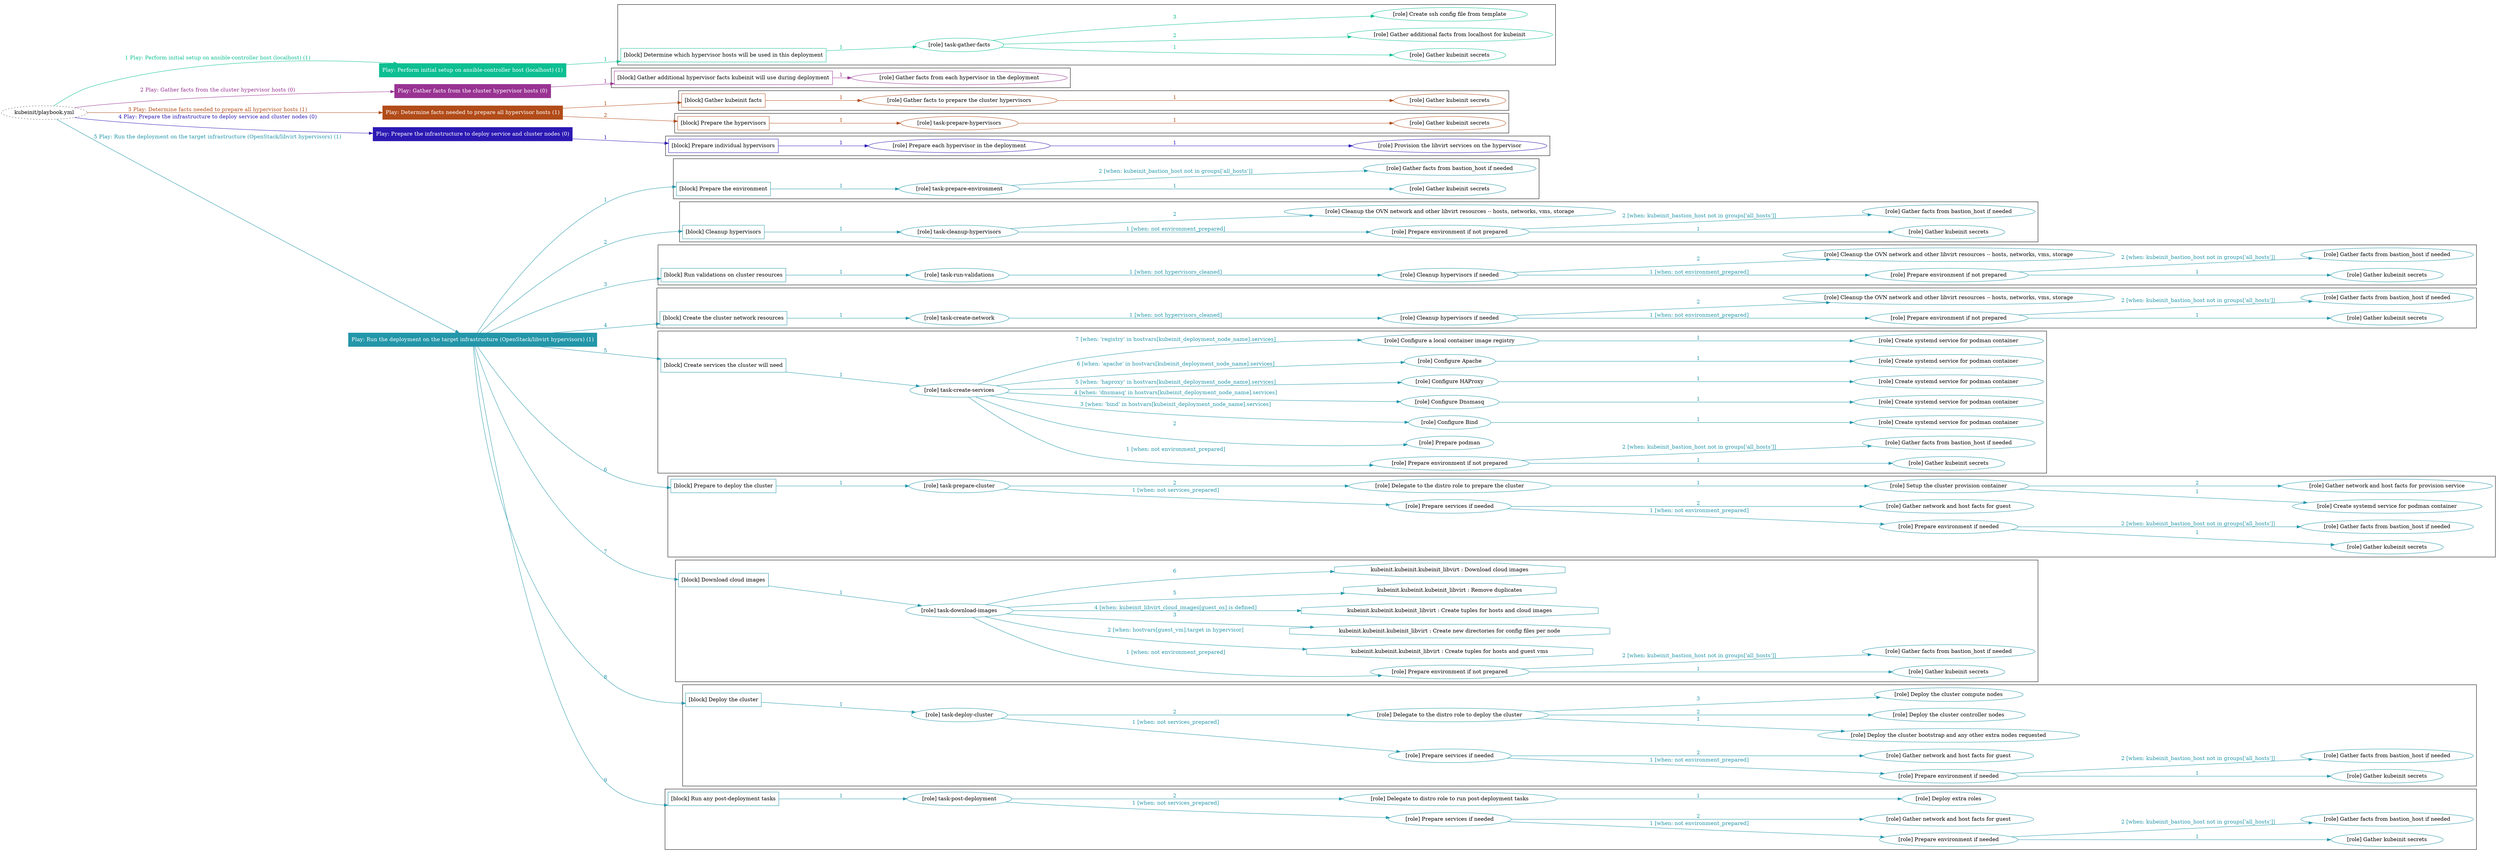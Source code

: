 digraph {
	graph [concentrate=true ordering=in rankdir=LR ratio=fill]
	edge [esep=5 sep=10]
	"kubeinit/playbook.yml" [URL="/home/runner/work/kubeinit/kubeinit/kubeinit/playbook.yml" id=playbook_2a7a0ef9 style=dotted]
	"kubeinit/playbook.yml" -> play_626d5d79 [label="1 Play: Perform initial setup on ansible-controller host (localhost) (1)" color="#0dbf92" fontcolor="#0dbf92" id=edge_play_626d5d79 labeltooltip="1 Play: Perform initial setup on ansible-controller host (localhost) (1)" tooltip="1 Play: Perform initial setup on ansible-controller host (localhost) (1)"]
	subgraph "Play: Perform initial setup on ansible-controller host (localhost) (1)" {
		play_626d5d79 [label="Play: Perform initial setup on ansible-controller host (localhost) (1)" URL="/home/runner/work/kubeinit/kubeinit/kubeinit/playbook.yml" color="#0dbf92" fontcolor="#ffffff" id=play_626d5d79 shape=box style=filled tooltip=localhost]
		play_626d5d79 -> block_be295e8a [label=1 color="#0dbf92" fontcolor="#0dbf92" id=edge_block_be295e8a labeltooltip=1 tooltip=1]
		subgraph cluster_block_be295e8a {
			block_be295e8a [label="[block] Determine which hypervisor hosts will be used in this deployment" URL="/home/runner/work/kubeinit/kubeinit/kubeinit/playbook.yml" color="#0dbf92" id=block_be295e8a labeltooltip="Determine which hypervisor hosts will be used in this deployment" shape=box tooltip="Determine which hypervisor hosts will be used in this deployment"]
			block_be295e8a -> role_4f6946c0 [label="1 " color="#0dbf92" fontcolor="#0dbf92" id=edge_role_4f6946c0 labeltooltip="1 " tooltip="1 "]
			subgraph "task-gather-facts" {
				role_4f6946c0 [label="[role] task-gather-facts" URL="/home/runner/work/kubeinit/kubeinit/kubeinit/playbook.yml" color="#0dbf92" id=role_4f6946c0 tooltip="task-gather-facts"]
				role_4f6946c0 -> role_2f05b560 [label="1 " color="#0dbf92" fontcolor="#0dbf92" id=edge_role_2f05b560 labeltooltip="1 " tooltip="1 "]
				subgraph "Gather kubeinit secrets" {
					role_2f05b560 [label="[role] Gather kubeinit secrets" URL="/home/runner/.ansible/collections/ansible_collections/kubeinit/kubeinit/roles/kubeinit_prepare/tasks/build_hypervisors_group.yml" color="#0dbf92" id=role_2f05b560 tooltip="Gather kubeinit secrets"]
				}
				role_4f6946c0 -> role_b27dc914 [label="2 " color="#0dbf92" fontcolor="#0dbf92" id=edge_role_b27dc914 labeltooltip="2 " tooltip="2 "]
				subgraph "Gather additional facts from localhost for kubeinit" {
					role_b27dc914 [label="[role] Gather additional facts from localhost for kubeinit" URL="/home/runner/.ansible/collections/ansible_collections/kubeinit/kubeinit/roles/kubeinit_prepare/tasks/build_hypervisors_group.yml" color="#0dbf92" id=role_b27dc914 tooltip="Gather additional facts from localhost for kubeinit"]
				}
				role_4f6946c0 -> role_91f77960 [label="3 " color="#0dbf92" fontcolor="#0dbf92" id=edge_role_91f77960 labeltooltip="3 " tooltip="3 "]
				subgraph "Create ssh config file from template" {
					role_91f77960 [label="[role] Create ssh config file from template" URL="/home/runner/.ansible/collections/ansible_collections/kubeinit/kubeinit/roles/kubeinit_prepare/tasks/build_hypervisors_group.yml" color="#0dbf92" id=role_91f77960 tooltip="Create ssh config file from template"]
				}
			}
		}
	}
	"kubeinit/playbook.yml" -> play_937c7104 [label="2 Play: Gather facts from the cluster hypervisor hosts (0)" color="#993393" fontcolor="#993393" id=edge_play_937c7104 labeltooltip="2 Play: Gather facts from the cluster hypervisor hosts (0)" tooltip="2 Play: Gather facts from the cluster hypervisor hosts (0)"]
	subgraph "Play: Gather facts from the cluster hypervisor hosts (0)" {
		play_937c7104 [label="Play: Gather facts from the cluster hypervisor hosts (0)" URL="/home/runner/work/kubeinit/kubeinit/kubeinit/playbook.yml" color="#993393" fontcolor="#ffffff" id=play_937c7104 shape=box style=filled tooltip="Play: Gather facts from the cluster hypervisor hosts (0)"]
		play_937c7104 -> block_493f5abd [label=1 color="#993393" fontcolor="#993393" id=edge_block_493f5abd labeltooltip=1 tooltip=1]
		subgraph cluster_block_493f5abd {
			block_493f5abd [label="[block] Gather additional hypervisor facts kubeinit will use during deployment" URL="/home/runner/work/kubeinit/kubeinit/kubeinit/playbook.yml" color="#993393" id=block_493f5abd labeltooltip="Gather additional hypervisor facts kubeinit will use during deployment" shape=box tooltip="Gather additional hypervisor facts kubeinit will use during deployment"]
			block_493f5abd -> role_be1afa4e [label="1 " color="#993393" fontcolor="#993393" id=edge_role_be1afa4e labeltooltip="1 " tooltip="1 "]
			subgraph "Gather facts from each hypervisor in the deployment" {
				role_be1afa4e [label="[role] Gather facts from each hypervisor in the deployment" URL="/home/runner/work/kubeinit/kubeinit/kubeinit/playbook.yml" color="#993393" id=role_be1afa4e tooltip="Gather facts from each hypervisor in the deployment"]
			}
		}
	}
	"kubeinit/playbook.yml" -> play_55749da5 [label="3 Play: Determine facts needed to prepare all hypervisor hosts (1)" color="#b24c19" fontcolor="#b24c19" id=edge_play_55749da5 labeltooltip="3 Play: Determine facts needed to prepare all hypervisor hosts (1)" tooltip="3 Play: Determine facts needed to prepare all hypervisor hosts (1)"]
	subgraph "Play: Determine facts needed to prepare all hypervisor hosts (1)" {
		play_55749da5 [label="Play: Determine facts needed to prepare all hypervisor hosts (1)" URL="/home/runner/work/kubeinit/kubeinit/kubeinit/playbook.yml" color="#b24c19" fontcolor="#ffffff" id=play_55749da5 shape=box style=filled tooltip=localhost]
		play_55749da5 -> block_41fc2099 [label=1 color="#b24c19" fontcolor="#b24c19" id=edge_block_41fc2099 labeltooltip=1 tooltip=1]
		subgraph cluster_block_41fc2099 {
			block_41fc2099 [label="[block] Gather kubeinit facts" URL="/home/runner/work/kubeinit/kubeinit/kubeinit/playbook.yml" color="#b24c19" id=block_41fc2099 labeltooltip="Gather kubeinit facts" shape=box tooltip="Gather kubeinit facts"]
			block_41fc2099 -> role_6e3d6fd6 [label="1 " color="#b24c19" fontcolor="#b24c19" id=edge_role_6e3d6fd6 labeltooltip="1 " tooltip="1 "]
			subgraph "Gather facts to prepare the cluster hypervisors" {
				role_6e3d6fd6 [label="[role] Gather facts to prepare the cluster hypervisors" URL="/home/runner/work/kubeinit/kubeinit/kubeinit/playbook.yml" color="#b24c19" id=role_6e3d6fd6 tooltip="Gather facts to prepare the cluster hypervisors"]
				role_6e3d6fd6 -> role_16143162 [label="1 " color="#b24c19" fontcolor="#b24c19" id=edge_role_16143162 labeltooltip="1 " tooltip="1 "]
				subgraph "Gather kubeinit secrets" {
					role_16143162 [label="[role] Gather kubeinit secrets" URL="/home/runner/.ansible/collections/ansible_collections/kubeinit/kubeinit/roles/kubeinit_prepare/tasks/gather_kubeinit_facts.yml" color="#b24c19" id=role_16143162 tooltip="Gather kubeinit secrets"]
				}
			}
		}
		play_55749da5 -> block_5d5e5ba4 [label=2 color="#b24c19" fontcolor="#b24c19" id=edge_block_5d5e5ba4 labeltooltip=2 tooltip=2]
		subgraph cluster_block_5d5e5ba4 {
			block_5d5e5ba4 [label="[block] Prepare the hypervisors" URL="/home/runner/work/kubeinit/kubeinit/kubeinit/playbook.yml" color="#b24c19" id=block_5d5e5ba4 labeltooltip="Prepare the hypervisors" shape=box tooltip="Prepare the hypervisors"]
			block_5d5e5ba4 -> role_874c6bce [label="1 " color="#b24c19" fontcolor="#b24c19" id=edge_role_874c6bce labeltooltip="1 " tooltip="1 "]
			subgraph "task-prepare-hypervisors" {
				role_874c6bce [label="[role] task-prepare-hypervisors" URL="/home/runner/work/kubeinit/kubeinit/kubeinit/playbook.yml" color="#b24c19" id=role_874c6bce tooltip="task-prepare-hypervisors"]
				role_874c6bce -> role_7eb13c86 [label="1 " color="#b24c19" fontcolor="#b24c19" id=edge_role_7eb13c86 labeltooltip="1 " tooltip="1 "]
				subgraph "Gather kubeinit secrets" {
					role_7eb13c86 [label="[role] Gather kubeinit secrets" URL="/home/runner/.ansible/collections/ansible_collections/kubeinit/kubeinit/roles/kubeinit_prepare/tasks/gather_kubeinit_facts.yml" color="#b24c19" id=role_7eb13c86 tooltip="Gather kubeinit secrets"]
				}
			}
		}
	}
	"kubeinit/playbook.yml" -> play_eb30eb78 [label="4 Play: Prepare the infrastructure to deploy service and cluster nodes (0)" color="#2c19b3" fontcolor="#2c19b3" id=edge_play_eb30eb78 labeltooltip="4 Play: Prepare the infrastructure to deploy service and cluster nodes (0)" tooltip="4 Play: Prepare the infrastructure to deploy service and cluster nodes (0)"]
	subgraph "Play: Prepare the infrastructure to deploy service and cluster nodes (0)" {
		play_eb30eb78 [label="Play: Prepare the infrastructure to deploy service and cluster nodes (0)" URL="/home/runner/work/kubeinit/kubeinit/kubeinit/playbook.yml" color="#2c19b3" fontcolor="#ffffff" id=play_eb30eb78 shape=box style=filled tooltip="Play: Prepare the infrastructure to deploy service and cluster nodes (0)"]
		play_eb30eb78 -> block_7a23b041 [label=1 color="#2c19b3" fontcolor="#2c19b3" id=edge_block_7a23b041 labeltooltip=1 tooltip=1]
		subgraph cluster_block_7a23b041 {
			block_7a23b041 [label="[block] Prepare individual hypervisors" URL="/home/runner/work/kubeinit/kubeinit/kubeinit/playbook.yml" color="#2c19b3" id=block_7a23b041 labeltooltip="Prepare individual hypervisors" shape=box tooltip="Prepare individual hypervisors"]
			block_7a23b041 -> role_b2927b12 [label="1 " color="#2c19b3" fontcolor="#2c19b3" id=edge_role_b2927b12 labeltooltip="1 " tooltip="1 "]
			subgraph "Prepare each hypervisor in the deployment" {
				role_b2927b12 [label="[role] Prepare each hypervisor in the deployment" URL="/home/runner/work/kubeinit/kubeinit/kubeinit/playbook.yml" color="#2c19b3" id=role_b2927b12 tooltip="Prepare each hypervisor in the deployment"]
				role_b2927b12 -> role_2af45cff [label="1 " color="#2c19b3" fontcolor="#2c19b3" id=edge_role_2af45cff labeltooltip="1 " tooltip="1 "]
				subgraph "Provision the libvirt services on the hypervisor" {
					role_2af45cff [label="[role] Provision the libvirt services on the hypervisor" URL="/home/runner/.ansible/collections/ansible_collections/kubeinit/kubeinit/roles/kubeinit_prepare/tasks/prepare_hypervisor.yml" color="#2c19b3" id=role_2af45cff tooltip="Provision the libvirt services on the hypervisor"]
				}
			}
		}
	}
	"kubeinit/playbook.yml" -> play_47ca0146 [label="5 Play: Run the deployment on the target infrastructure (OpenStack/libvirt hypervisors) (1)" color="#2396a9" fontcolor="#2396a9" id=edge_play_47ca0146 labeltooltip="5 Play: Run the deployment on the target infrastructure (OpenStack/libvirt hypervisors) (1)" tooltip="5 Play: Run the deployment on the target infrastructure (OpenStack/libvirt hypervisors) (1)"]
	subgraph "Play: Run the deployment on the target infrastructure (OpenStack/libvirt hypervisors) (1)" {
		play_47ca0146 [label="Play: Run the deployment on the target infrastructure (OpenStack/libvirt hypervisors) (1)" URL="/home/runner/work/kubeinit/kubeinit/kubeinit/playbook.yml" color="#2396a9" fontcolor="#ffffff" id=play_47ca0146 shape=box style=filled tooltip=localhost]
		play_47ca0146 -> block_c36aced5 [label=1 color="#2396a9" fontcolor="#2396a9" id=edge_block_c36aced5 labeltooltip=1 tooltip=1]
		subgraph cluster_block_c36aced5 {
			block_c36aced5 [label="[block] Prepare the environment" URL="/home/runner/work/kubeinit/kubeinit/kubeinit/playbook.yml" color="#2396a9" id=block_c36aced5 labeltooltip="Prepare the environment" shape=box tooltip="Prepare the environment"]
			block_c36aced5 -> role_3bd81f6d [label="1 " color="#2396a9" fontcolor="#2396a9" id=edge_role_3bd81f6d labeltooltip="1 " tooltip="1 "]
			subgraph "task-prepare-environment" {
				role_3bd81f6d [label="[role] task-prepare-environment" URL="/home/runner/work/kubeinit/kubeinit/kubeinit/playbook.yml" color="#2396a9" id=role_3bd81f6d tooltip="task-prepare-environment"]
				role_3bd81f6d -> role_173badc4 [label="1 " color="#2396a9" fontcolor="#2396a9" id=edge_role_173badc4 labeltooltip="1 " tooltip="1 "]
				subgraph "Gather kubeinit secrets" {
					role_173badc4 [label="[role] Gather kubeinit secrets" URL="/home/runner/.ansible/collections/ansible_collections/kubeinit/kubeinit/roles/kubeinit_prepare/tasks/gather_kubeinit_facts.yml" color="#2396a9" id=role_173badc4 tooltip="Gather kubeinit secrets"]
				}
				role_3bd81f6d -> role_a21f6bad [label="2 [when: kubeinit_bastion_host not in groups['all_hosts']]" color="#2396a9" fontcolor="#2396a9" id=edge_role_a21f6bad labeltooltip="2 [when: kubeinit_bastion_host not in groups['all_hosts']]" tooltip="2 [when: kubeinit_bastion_host not in groups['all_hosts']]"]
				subgraph "Gather facts from bastion_host if needed" {
					role_a21f6bad [label="[role] Gather facts from bastion_host if needed" URL="/home/runner/.ansible/collections/ansible_collections/kubeinit/kubeinit/roles/kubeinit_prepare/tasks/main.yml" color="#2396a9" id=role_a21f6bad tooltip="Gather facts from bastion_host if needed"]
				}
			}
		}
		play_47ca0146 -> block_28d127f6 [label=2 color="#2396a9" fontcolor="#2396a9" id=edge_block_28d127f6 labeltooltip=2 tooltip=2]
		subgraph cluster_block_28d127f6 {
			block_28d127f6 [label="[block] Cleanup hypervisors" URL="/home/runner/work/kubeinit/kubeinit/kubeinit/playbook.yml" color="#2396a9" id=block_28d127f6 labeltooltip="Cleanup hypervisors" shape=box tooltip="Cleanup hypervisors"]
			block_28d127f6 -> role_d89f46cc [label="1 " color="#2396a9" fontcolor="#2396a9" id=edge_role_d89f46cc labeltooltip="1 " tooltip="1 "]
			subgraph "task-cleanup-hypervisors" {
				role_d89f46cc [label="[role] task-cleanup-hypervisors" URL="/home/runner/work/kubeinit/kubeinit/kubeinit/playbook.yml" color="#2396a9" id=role_d89f46cc tooltip="task-cleanup-hypervisors"]
				role_d89f46cc -> role_e60cd426 [label="1 [when: not environment_prepared]" color="#2396a9" fontcolor="#2396a9" id=edge_role_e60cd426 labeltooltip="1 [when: not environment_prepared]" tooltip="1 [when: not environment_prepared]"]
				subgraph "Prepare environment if not prepared" {
					role_e60cd426 [label="[role] Prepare environment if not prepared" URL="/home/runner/.ansible/collections/ansible_collections/kubeinit/kubeinit/roles/kubeinit_libvirt/tasks/cleanup_hypervisors.yml" color="#2396a9" id=role_e60cd426 tooltip="Prepare environment if not prepared"]
					role_e60cd426 -> role_bdfa6479 [label="1 " color="#2396a9" fontcolor="#2396a9" id=edge_role_bdfa6479 labeltooltip="1 " tooltip="1 "]
					subgraph "Gather kubeinit secrets" {
						role_bdfa6479 [label="[role] Gather kubeinit secrets" URL="/home/runner/.ansible/collections/ansible_collections/kubeinit/kubeinit/roles/kubeinit_prepare/tasks/gather_kubeinit_facts.yml" color="#2396a9" id=role_bdfa6479 tooltip="Gather kubeinit secrets"]
					}
					role_e60cd426 -> role_f1582bfa [label="2 [when: kubeinit_bastion_host not in groups['all_hosts']]" color="#2396a9" fontcolor="#2396a9" id=edge_role_f1582bfa labeltooltip="2 [when: kubeinit_bastion_host not in groups['all_hosts']]" tooltip="2 [when: kubeinit_bastion_host not in groups['all_hosts']]"]
					subgraph "Gather facts from bastion_host if needed" {
						role_f1582bfa [label="[role] Gather facts from bastion_host if needed" URL="/home/runner/.ansible/collections/ansible_collections/kubeinit/kubeinit/roles/kubeinit_prepare/tasks/main.yml" color="#2396a9" id=role_f1582bfa tooltip="Gather facts from bastion_host if needed"]
					}
				}
				role_d89f46cc -> role_d2fbbfa3 [label="2 " color="#2396a9" fontcolor="#2396a9" id=edge_role_d2fbbfa3 labeltooltip="2 " tooltip="2 "]
				subgraph "Cleanup the OVN network and other libvirt resources -- hosts, networks, vms, storage" {
					role_d2fbbfa3 [label="[role] Cleanup the OVN network and other libvirt resources -- hosts, networks, vms, storage" URL="/home/runner/.ansible/collections/ansible_collections/kubeinit/kubeinit/roles/kubeinit_libvirt/tasks/cleanup_hypervisors.yml" color="#2396a9" id=role_d2fbbfa3 tooltip="Cleanup the OVN network and other libvirt resources -- hosts, networks, vms, storage"]
				}
			}
		}
		play_47ca0146 -> block_bba4511a [label=3 color="#2396a9" fontcolor="#2396a9" id=edge_block_bba4511a labeltooltip=3 tooltip=3]
		subgraph cluster_block_bba4511a {
			block_bba4511a [label="[block] Run validations on cluster resources" URL="/home/runner/work/kubeinit/kubeinit/kubeinit/playbook.yml" color="#2396a9" id=block_bba4511a labeltooltip="Run validations on cluster resources" shape=box tooltip="Run validations on cluster resources"]
			block_bba4511a -> role_f1fb413c [label="1 " color="#2396a9" fontcolor="#2396a9" id=edge_role_f1fb413c labeltooltip="1 " tooltip="1 "]
			subgraph "task-run-validations" {
				role_f1fb413c [label="[role] task-run-validations" URL="/home/runner/work/kubeinit/kubeinit/kubeinit/playbook.yml" color="#2396a9" id=role_f1fb413c tooltip="task-run-validations"]
				role_f1fb413c -> role_a88c948b [label="1 [when: not hypervisors_cleaned]" color="#2396a9" fontcolor="#2396a9" id=edge_role_a88c948b labeltooltip="1 [when: not hypervisors_cleaned]" tooltip="1 [when: not hypervisors_cleaned]"]
				subgraph "Cleanup hypervisors if needed" {
					role_a88c948b [label="[role] Cleanup hypervisors if needed" URL="/home/runner/.ansible/collections/ansible_collections/kubeinit/kubeinit/roles/kubeinit_validations/tasks/main.yml" color="#2396a9" id=role_a88c948b tooltip="Cleanup hypervisors if needed"]
					role_a88c948b -> role_5eb0431e [label="1 [when: not environment_prepared]" color="#2396a9" fontcolor="#2396a9" id=edge_role_5eb0431e labeltooltip="1 [when: not environment_prepared]" tooltip="1 [when: not environment_prepared]"]
					subgraph "Prepare environment if not prepared" {
						role_5eb0431e [label="[role] Prepare environment if not prepared" URL="/home/runner/.ansible/collections/ansible_collections/kubeinit/kubeinit/roles/kubeinit_libvirt/tasks/cleanup_hypervisors.yml" color="#2396a9" id=role_5eb0431e tooltip="Prepare environment if not prepared"]
						role_5eb0431e -> role_84602e20 [label="1 " color="#2396a9" fontcolor="#2396a9" id=edge_role_84602e20 labeltooltip="1 " tooltip="1 "]
						subgraph "Gather kubeinit secrets" {
							role_84602e20 [label="[role] Gather kubeinit secrets" URL="/home/runner/.ansible/collections/ansible_collections/kubeinit/kubeinit/roles/kubeinit_prepare/tasks/gather_kubeinit_facts.yml" color="#2396a9" id=role_84602e20 tooltip="Gather kubeinit secrets"]
						}
						role_5eb0431e -> role_af21faeb [label="2 [when: kubeinit_bastion_host not in groups['all_hosts']]" color="#2396a9" fontcolor="#2396a9" id=edge_role_af21faeb labeltooltip="2 [when: kubeinit_bastion_host not in groups['all_hosts']]" tooltip="2 [when: kubeinit_bastion_host not in groups['all_hosts']]"]
						subgraph "Gather facts from bastion_host if needed" {
							role_af21faeb [label="[role] Gather facts from bastion_host if needed" URL="/home/runner/.ansible/collections/ansible_collections/kubeinit/kubeinit/roles/kubeinit_prepare/tasks/main.yml" color="#2396a9" id=role_af21faeb tooltip="Gather facts from bastion_host if needed"]
						}
					}
					role_a88c948b -> role_46a34048 [label="2 " color="#2396a9" fontcolor="#2396a9" id=edge_role_46a34048 labeltooltip="2 " tooltip="2 "]
					subgraph "Cleanup the OVN network and other libvirt resources -- hosts, networks, vms, storage" {
						role_46a34048 [label="[role] Cleanup the OVN network and other libvirt resources -- hosts, networks, vms, storage" URL="/home/runner/.ansible/collections/ansible_collections/kubeinit/kubeinit/roles/kubeinit_libvirt/tasks/cleanup_hypervisors.yml" color="#2396a9" id=role_46a34048 tooltip="Cleanup the OVN network and other libvirt resources -- hosts, networks, vms, storage"]
					}
				}
			}
		}
		play_47ca0146 -> block_9b8d14b7 [label=4 color="#2396a9" fontcolor="#2396a9" id=edge_block_9b8d14b7 labeltooltip=4 tooltip=4]
		subgraph cluster_block_9b8d14b7 {
			block_9b8d14b7 [label="[block] Create the cluster network resources" URL="/home/runner/work/kubeinit/kubeinit/kubeinit/playbook.yml" color="#2396a9" id=block_9b8d14b7 labeltooltip="Create the cluster network resources" shape=box tooltip="Create the cluster network resources"]
			block_9b8d14b7 -> role_b57137e1 [label="1 " color="#2396a9" fontcolor="#2396a9" id=edge_role_b57137e1 labeltooltip="1 " tooltip="1 "]
			subgraph "task-create-network" {
				role_b57137e1 [label="[role] task-create-network" URL="/home/runner/work/kubeinit/kubeinit/kubeinit/playbook.yml" color="#2396a9" id=role_b57137e1 tooltip="task-create-network"]
				role_b57137e1 -> role_7aff79f7 [label="1 [when: not hypervisors_cleaned]" color="#2396a9" fontcolor="#2396a9" id=edge_role_7aff79f7 labeltooltip="1 [when: not hypervisors_cleaned]" tooltip="1 [when: not hypervisors_cleaned]"]
				subgraph "Cleanup hypervisors if needed" {
					role_7aff79f7 [label="[role] Cleanup hypervisors if needed" URL="/home/runner/.ansible/collections/ansible_collections/kubeinit/kubeinit/roles/kubeinit_libvirt/tasks/create_network.yml" color="#2396a9" id=role_7aff79f7 tooltip="Cleanup hypervisors if needed"]
					role_7aff79f7 -> role_fce047e6 [label="1 [when: not environment_prepared]" color="#2396a9" fontcolor="#2396a9" id=edge_role_fce047e6 labeltooltip="1 [when: not environment_prepared]" tooltip="1 [when: not environment_prepared]"]
					subgraph "Prepare environment if not prepared" {
						role_fce047e6 [label="[role] Prepare environment if not prepared" URL="/home/runner/.ansible/collections/ansible_collections/kubeinit/kubeinit/roles/kubeinit_libvirt/tasks/cleanup_hypervisors.yml" color="#2396a9" id=role_fce047e6 tooltip="Prepare environment if not prepared"]
						role_fce047e6 -> role_9b9e924d [label="1 " color="#2396a9" fontcolor="#2396a9" id=edge_role_9b9e924d labeltooltip="1 " tooltip="1 "]
						subgraph "Gather kubeinit secrets" {
							role_9b9e924d [label="[role] Gather kubeinit secrets" URL="/home/runner/.ansible/collections/ansible_collections/kubeinit/kubeinit/roles/kubeinit_prepare/tasks/gather_kubeinit_facts.yml" color="#2396a9" id=role_9b9e924d tooltip="Gather kubeinit secrets"]
						}
						role_fce047e6 -> role_3de8ea3d [label="2 [when: kubeinit_bastion_host not in groups['all_hosts']]" color="#2396a9" fontcolor="#2396a9" id=edge_role_3de8ea3d labeltooltip="2 [when: kubeinit_bastion_host not in groups['all_hosts']]" tooltip="2 [when: kubeinit_bastion_host not in groups['all_hosts']]"]
						subgraph "Gather facts from bastion_host if needed" {
							role_3de8ea3d [label="[role] Gather facts from bastion_host if needed" URL="/home/runner/.ansible/collections/ansible_collections/kubeinit/kubeinit/roles/kubeinit_prepare/tasks/main.yml" color="#2396a9" id=role_3de8ea3d tooltip="Gather facts from bastion_host if needed"]
						}
					}
					role_7aff79f7 -> role_3c943bf8 [label="2 " color="#2396a9" fontcolor="#2396a9" id=edge_role_3c943bf8 labeltooltip="2 " tooltip="2 "]
					subgraph "Cleanup the OVN network and other libvirt resources -- hosts, networks, vms, storage" {
						role_3c943bf8 [label="[role] Cleanup the OVN network and other libvirt resources -- hosts, networks, vms, storage" URL="/home/runner/.ansible/collections/ansible_collections/kubeinit/kubeinit/roles/kubeinit_libvirt/tasks/cleanup_hypervisors.yml" color="#2396a9" id=role_3c943bf8 tooltip="Cleanup the OVN network and other libvirt resources -- hosts, networks, vms, storage"]
					}
				}
			}
		}
		play_47ca0146 -> block_ae821e89 [label=5 color="#2396a9" fontcolor="#2396a9" id=edge_block_ae821e89 labeltooltip=5 tooltip=5]
		subgraph cluster_block_ae821e89 {
			block_ae821e89 [label="[block] Create services the cluster will need" URL="/home/runner/work/kubeinit/kubeinit/kubeinit/playbook.yml" color="#2396a9" id=block_ae821e89 labeltooltip="Create services the cluster will need" shape=box tooltip="Create services the cluster will need"]
			block_ae821e89 -> role_550c33dc [label="1 " color="#2396a9" fontcolor="#2396a9" id=edge_role_550c33dc labeltooltip="1 " tooltip="1 "]
			subgraph "task-create-services" {
				role_550c33dc [label="[role] task-create-services" URL="/home/runner/work/kubeinit/kubeinit/kubeinit/playbook.yml" color="#2396a9" id=role_550c33dc tooltip="task-create-services"]
				role_550c33dc -> role_69153007 [label="1 [when: not environment_prepared]" color="#2396a9" fontcolor="#2396a9" id=edge_role_69153007 labeltooltip="1 [when: not environment_prepared]" tooltip="1 [when: not environment_prepared]"]
				subgraph "Prepare environment if not prepared" {
					role_69153007 [label="[role] Prepare environment if not prepared" URL="/home/runner/.ansible/collections/ansible_collections/kubeinit/kubeinit/roles/kubeinit_services/tasks/main.yml" color="#2396a9" id=role_69153007 tooltip="Prepare environment if not prepared"]
					role_69153007 -> role_c0d344a9 [label="1 " color="#2396a9" fontcolor="#2396a9" id=edge_role_c0d344a9 labeltooltip="1 " tooltip="1 "]
					subgraph "Gather kubeinit secrets" {
						role_c0d344a9 [label="[role] Gather kubeinit secrets" URL="/home/runner/.ansible/collections/ansible_collections/kubeinit/kubeinit/roles/kubeinit_prepare/tasks/gather_kubeinit_facts.yml" color="#2396a9" id=role_c0d344a9 tooltip="Gather kubeinit secrets"]
					}
					role_69153007 -> role_d05ccecc [label="2 [when: kubeinit_bastion_host not in groups['all_hosts']]" color="#2396a9" fontcolor="#2396a9" id=edge_role_d05ccecc labeltooltip="2 [when: kubeinit_bastion_host not in groups['all_hosts']]" tooltip="2 [when: kubeinit_bastion_host not in groups['all_hosts']]"]
					subgraph "Gather facts from bastion_host if needed" {
						role_d05ccecc [label="[role] Gather facts from bastion_host if needed" URL="/home/runner/.ansible/collections/ansible_collections/kubeinit/kubeinit/roles/kubeinit_prepare/tasks/main.yml" color="#2396a9" id=role_d05ccecc tooltip="Gather facts from bastion_host if needed"]
					}
				}
				role_550c33dc -> role_75169975 [label="2 " color="#2396a9" fontcolor="#2396a9" id=edge_role_75169975 labeltooltip="2 " tooltip="2 "]
				subgraph "Prepare podman" {
					role_75169975 [label="[role] Prepare podman" URL="/home/runner/.ansible/collections/ansible_collections/kubeinit/kubeinit/roles/kubeinit_services/tasks/00_create_service_pod.yml" color="#2396a9" id=role_75169975 tooltip="Prepare podman"]
				}
				role_550c33dc -> role_4d204dd5 [label="3 [when: 'bind' in hostvars[kubeinit_deployment_node_name].services]" color="#2396a9" fontcolor="#2396a9" id=edge_role_4d204dd5 labeltooltip="3 [when: 'bind' in hostvars[kubeinit_deployment_node_name].services]" tooltip="3 [when: 'bind' in hostvars[kubeinit_deployment_node_name].services]"]
				subgraph "Configure Bind" {
					role_4d204dd5 [label="[role] Configure Bind" URL="/home/runner/.ansible/collections/ansible_collections/kubeinit/kubeinit/roles/kubeinit_services/tasks/start_services_containers.yml" color="#2396a9" id=role_4d204dd5 tooltip="Configure Bind"]
					role_4d204dd5 -> role_c82eceed [label="1 " color="#2396a9" fontcolor="#2396a9" id=edge_role_c82eceed labeltooltip="1 " tooltip="1 "]
					subgraph "Create systemd service for podman container" {
						role_c82eceed [label="[role] Create systemd service for podman container" URL="/home/runner/.ansible/collections/ansible_collections/kubeinit/kubeinit/roles/kubeinit_bind/tasks/main.yml" color="#2396a9" id=role_c82eceed tooltip="Create systemd service for podman container"]
					}
				}
				role_550c33dc -> role_5d4caa85 [label="4 [when: 'dnsmasq' in hostvars[kubeinit_deployment_node_name].services]" color="#2396a9" fontcolor="#2396a9" id=edge_role_5d4caa85 labeltooltip="4 [when: 'dnsmasq' in hostvars[kubeinit_deployment_node_name].services]" tooltip="4 [when: 'dnsmasq' in hostvars[kubeinit_deployment_node_name].services]"]
				subgraph "Configure Dnsmasq" {
					role_5d4caa85 [label="[role] Configure Dnsmasq" URL="/home/runner/.ansible/collections/ansible_collections/kubeinit/kubeinit/roles/kubeinit_services/tasks/start_services_containers.yml" color="#2396a9" id=role_5d4caa85 tooltip="Configure Dnsmasq"]
					role_5d4caa85 -> role_6e0462d1 [label="1 " color="#2396a9" fontcolor="#2396a9" id=edge_role_6e0462d1 labeltooltip="1 " tooltip="1 "]
					subgraph "Create systemd service for podman container" {
						role_6e0462d1 [label="[role] Create systemd service for podman container" URL="/home/runner/.ansible/collections/ansible_collections/kubeinit/kubeinit/roles/kubeinit_dnsmasq/tasks/main.yml" color="#2396a9" id=role_6e0462d1 tooltip="Create systemd service for podman container"]
					}
				}
				role_550c33dc -> role_1bb6cbf2 [label="5 [when: 'haproxy' in hostvars[kubeinit_deployment_node_name].services]" color="#2396a9" fontcolor="#2396a9" id=edge_role_1bb6cbf2 labeltooltip="5 [when: 'haproxy' in hostvars[kubeinit_deployment_node_name].services]" tooltip="5 [when: 'haproxy' in hostvars[kubeinit_deployment_node_name].services]"]
				subgraph "Configure HAProxy" {
					role_1bb6cbf2 [label="[role] Configure HAProxy" URL="/home/runner/.ansible/collections/ansible_collections/kubeinit/kubeinit/roles/kubeinit_services/tasks/start_services_containers.yml" color="#2396a9" id=role_1bb6cbf2 tooltip="Configure HAProxy"]
					role_1bb6cbf2 -> role_be1068f1 [label="1 " color="#2396a9" fontcolor="#2396a9" id=edge_role_be1068f1 labeltooltip="1 " tooltip="1 "]
					subgraph "Create systemd service for podman container" {
						role_be1068f1 [label="[role] Create systemd service for podman container" URL="/home/runner/.ansible/collections/ansible_collections/kubeinit/kubeinit/roles/kubeinit_haproxy/tasks/main.yml" color="#2396a9" id=role_be1068f1 tooltip="Create systemd service for podman container"]
					}
				}
				role_550c33dc -> role_beec53ee [label="6 [when: 'apache' in hostvars[kubeinit_deployment_node_name].services]" color="#2396a9" fontcolor="#2396a9" id=edge_role_beec53ee labeltooltip="6 [when: 'apache' in hostvars[kubeinit_deployment_node_name].services]" tooltip="6 [when: 'apache' in hostvars[kubeinit_deployment_node_name].services]"]
				subgraph "Configure Apache" {
					role_beec53ee [label="[role] Configure Apache" URL="/home/runner/.ansible/collections/ansible_collections/kubeinit/kubeinit/roles/kubeinit_services/tasks/start_services_containers.yml" color="#2396a9" id=role_beec53ee tooltip="Configure Apache"]
					role_beec53ee -> role_78a4aa30 [label="1 " color="#2396a9" fontcolor="#2396a9" id=edge_role_78a4aa30 labeltooltip="1 " tooltip="1 "]
					subgraph "Create systemd service for podman container" {
						role_78a4aa30 [label="[role] Create systemd service for podman container" URL="/home/runner/.ansible/collections/ansible_collections/kubeinit/kubeinit/roles/kubeinit_apache/tasks/main.yml" color="#2396a9" id=role_78a4aa30 tooltip="Create systemd service for podman container"]
					}
				}
				role_550c33dc -> role_dc15a840 [label="7 [when: 'registry' in hostvars[kubeinit_deployment_node_name].services]" color="#2396a9" fontcolor="#2396a9" id=edge_role_dc15a840 labeltooltip="7 [when: 'registry' in hostvars[kubeinit_deployment_node_name].services]" tooltip="7 [when: 'registry' in hostvars[kubeinit_deployment_node_name].services]"]
				subgraph "Configure a local container image registry" {
					role_dc15a840 [label="[role] Configure a local container image registry" URL="/home/runner/.ansible/collections/ansible_collections/kubeinit/kubeinit/roles/kubeinit_services/tasks/start_services_containers.yml" color="#2396a9" id=role_dc15a840 tooltip="Configure a local container image registry"]
					role_dc15a840 -> role_4c98b669 [label="1 " color="#2396a9" fontcolor="#2396a9" id=edge_role_4c98b669 labeltooltip="1 " tooltip="1 "]
					subgraph "Create systemd service for podman container" {
						role_4c98b669 [label="[role] Create systemd service for podman container" URL="/home/runner/.ansible/collections/ansible_collections/kubeinit/kubeinit/roles/kubeinit_registry/tasks/main.yml" color="#2396a9" id=role_4c98b669 tooltip="Create systemd service for podman container"]
					}
				}
			}
		}
		play_47ca0146 -> block_bee358b7 [label=6 color="#2396a9" fontcolor="#2396a9" id=edge_block_bee358b7 labeltooltip=6 tooltip=6]
		subgraph cluster_block_bee358b7 {
			block_bee358b7 [label="[block] Prepare to deploy the cluster" URL="/home/runner/work/kubeinit/kubeinit/kubeinit/playbook.yml" color="#2396a9" id=block_bee358b7 labeltooltip="Prepare to deploy the cluster" shape=box tooltip="Prepare to deploy the cluster"]
			block_bee358b7 -> role_bca6430c [label="1 " color="#2396a9" fontcolor="#2396a9" id=edge_role_bca6430c labeltooltip="1 " tooltip="1 "]
			subgraph "task-prepare-cluster" {
				role_bca6430c [label="[role] task-prepare-cluster" URL="/home/runner/work/kubeinit/kubeinit/kubeinit/playbook.yml" color="#2396a9" id=role_bca6430c tooltip="task-prepare-cluster"]
				role_bca6430c -> role_3c293ff3 [label="1 [when: not services_prepared]" color="#2396a9" fontcolor="#2396a9" id=edge_role_3c293ff3 labeltooltip="1 [when: not services_prepared]" tooltip="1 [when: not services_prepared]"]
				subgraph "Prepare services if needed" {
					role_3c293ff3 [label="[role] Prepare services if needed" URL="/home/runner/.ansible/collections/ansible_collections/kubeinit/kubeinit/roles/kubeinit_prepare/tasks/prepare_cluster.yml" color="#2396a9" id=role_3c293ff3 tooltip="Prepare services if needed"]
					role_3c293ff3 -> role_f3845447 [label="1 [when: not environment_prepared]" color="#2396a9" fontcolor="#2396a9" id=edge_role_f3845447 labeltooltip="1 [when: not environment_prepared]" tooltip="1 [when: not environment_prepared]"]
					subgraph "Prepare environment if needed" {
						role_f3845447 [label="[role] Prepare environment if needed" URL="/home/runner/.ansible/collections/ansible_collections/kubeinit/kubeinit/roles/kubeinit_services/tasks/prepare_services.yml" color="#2396a9" id=role_f3845447 tooltip="Prepare environment if needed"]
						role_f3845447 -> role_df404c4d [label="1 " color="#2396a9" fontcolor="#2396a9" id=edge_role_df404c4d labeltooltip="1 " tooltip="1 "]
						subgraph "Gather kubeinit secrets" {
							role_df404c4d [label="[role] Gather kubeinit secrets" URL="/home/runner/.ansible/collections/ansible_collections/kubeinit/kubeinit/roles/kubeinit_prepare/tasks/gather_kubeinit_facts.yml" color="#2396a9" id=role_df404c4d tooltip="Gather kubeinit secrets"]
						}
						role_f3845447 -> role_9ccfe119 [label="2 [when: kubeinit_bastion_host not in groups['all_hosts']]" color="#2396a9" fontcolor="#2396a9" id=edge_role_9ccfe119 labeltooltip="2 [when: kubeinit_bastion_host not in groups['all_hosts']]" tooltip="2 [when: kubeinit_bastion_host not in groups['all_hosts']]"]
						subgraph "Gather facts from bastion_host if needed" {
							role_9ccfe119 [label="[role] Gather facts from bastion_host if needed" URL="/home/runner/.ansible/collections/ansible_collections/kubeinit/kubeinit/roles/kubeinit_prepare/tasks/main.yml" color="#2396a9" id=role_9ccfe119 tooltip="Gather facts from bastion_host if needed"]
						}
					}
					role_3c293ff3 -> role_8cad7dc5 [label="2 " color="#2396a9" fontcolor="#2396a9" id=edge_role_8cad7dc5 labeltooltip="2 " tooltip="2 "]
					subgraph "Gather network and host facts for guest" {
						role_8cad7dc5 [label="[role] Gather network and host facts for guest" URL="/home/runner/.ansible/collections/ansible_collections/kubeinit/kubeinit/roles/kubeinit_services/tasks/prepare_services.yml" color="#2396a9" id=role_8cad7dc5 tooltip="Gather network and host facts for guest"]
					}
				}
				role_bca6430c -> role_abeab7f1 [label="2 " color="#2396a9" fontcolor="#2396a9" id=edge_role_abeab7f1 labeltooltip="2 " tooltip="2 "]
				subgraph "Delegate to the distro role to prepare the cluster" {
					role_abeab7f1 [label="[role] Delegate to the distro role to prepare the cluster" URL="/home/runner/.ansible/collections/ansible_collections/kubeinit/kubeinit/roles/kubeinit_prepare/tasks/prepare_cluster.yml" color="#2396a9" id=role_abeab7f1 tooltip="Delegate to the distro role to prepare the cluster"]
					role_abeab7f1 -> role_e7588260 [label="1 " color="#2396a9" fontcolor="#2396a9" id=edge_role_e7588260 labeltooltip="1 " tooltip="1 "]
					subgraph "Setup the cluster provision container" {
						role_e7588260 [label="[role] Setup the cluster provision container" URL="/home/runner/.ansible/collections/ansible_collections/kubeinit/kubeinit/roles/kubeinit_openshift/tasks/prepare_cluster.yml" color="#2396a9" id=role_e7588260 tooltip="Setup the cluster provision container"]
						role_e7588260 -> role_763185d6 [label="1 " color="#2396a9" fontcolor="#2396a9" id=edge_role_763185d6 labeltooltip="1 " tooltip="1 "]
						subgraph "Create systemd service for podman container" {
							role_763185d6 [label="[role] Create systemd service for podman container" URL="/home/runner/.ansible/collections/ansible_collections/kubeinit/kubeinit/roles/kubeinit_services/tasks/create_provision_container.yml" color="#2396a9" id=role_763185d6 tooltip="Create systemd service for podman container"]
						}
						role_e7588260 -> role_35702395 [label="2 " color="#2396a9" fontcolor="#2396a9" id=edge_role_35702395 labeltooltip="2 " tooltip="2 "]
						subgraph "Gather network and host facts for provision service" {
							role_35702395 [label="[role] Gather network and host facts for provision service" URL="/home/runner/.ansible/collections/ansible_collections/kubeinit/kubeinit/roles/kubeinit_services/tasks/create_provision_container.yml" color="#2396a9" id=role_35702395 tooltip="Gather network and host facts for provision service"]
						}
					}
				}
			}
		}
		play_47ca0146 -> block_38fe4972 [label=7 color="#2396a9" fontcolor="#2396a9" id=edge_block_38fe4972 labeltooltip=7 tooltip=7]
		subgraph cluster_block_38fe4972 {
			block_38fe4972 [label="[block] Download cloud images" URL="/home/runner/work/kubeinit/kubeinit/kubeinit/playbook.yml" color="#2396a9" id=block_38fe4972 labeltooltip="Download cloud images" shape=box tooltip="Download cloud images"]
			block_38fe4972 -> role_48ed846b [label="1 " color="#2396a9" fontcolor="#2396a9" id=edge_role_48ed846b labeltooltip="1 " tooltip="1 "]
			subgraph "task-download-images" {
				role_48ed846b [label="[role] task-download-images" URL="/home/runner/work/kubeinit/kubeinit/kubeinit/playbook.yml" color="#2396a9" id=role_48ed846b tooltip="task-download-images"]
				role_48ed846b -> role_d284a0bd [label="1 [when: not environment_prepared]" color="#2396a9" fontcolor="#2396a9" id=edge_role_d284a0bd labeltooltip="1 [when: not environment_prepared]" tooltip="1 [when: not environment_prepared]"]
				subgraph "Prepare environment if not prepared" {
					role_d284a0bd [label="[role] Prepare environment if not prepared" URL="/home/runner/.ansible/collections/ansible_collections/kubeinit/kubeinit/roles/kubeinit_libvirt/tasks/download_cloud_images.yml" color="#2396a9" id=role_d284a0bd tooltip="Prepare environment if not prepared"]
					role_d284a0bd -> role_abad13e9 [label="1 " color="#2396a9" fontcolor="#2396a9" id=edge_role_abad13e9 labeltooltip="1 " tooltip="1 "]
					subgraph "Gather kubeinit secrets" {
						role_abad13e9 [label="[role] Gather kubeinit secrets" URL="/home/runner/.ansible/collections/ansible_collections/kubeinit/kubeinit/roles/kubeinit_prepare/tasks/gather_kubeinit_facts.yml" color="#2396a9" id=role_abad13e9 tooltip="Gather kubeinit secrets"]
					}
					role_d284a0bd -> role_693a8e26 [label="2 [when: kubeinit_bastion_host not in groups['all_hosts']]" color="#2396a9" fontcolor="#2396a9" id=edge_role_693a8e26 labeltooltip="2 [when: kubeinit_bastion_host not in groups['all_hosts']]" tooltip="2 [when: kubeinit_bastion_host not in groups['all_hosts']]"]
					subgraph "Gather facts from bastion_host if needed" {
						role_693a8e26 [label="[role] Gather facts from bastion_host if needed" URL="/home/runner/.ansible/collections/ansible_collections/kubeinit/kubeinit/roles/kubeinit_prepare/tasks/main.yml" color="#2396a9" id=role_693a8e26 tooltip="Gather facts from bastion_host if needed"]
					}
				}
				task_81acbddc [label="kubeinit.kubeinit.kubeinit_libvirt : Create tuples for hosts and guest vms" URL="/home/runner/.ansible/collections/ansible_collections/kubeinit/kubeinit/roles/kubeinit_libvirt/tasks/download_cloud_images.yml" color="#2396a9" id=task_81acbddc shape=octagon tooltip="kubeinit.kubeinit.kubeinit_libvirt : Create tuples for hosts and guest vms"]
				role_48ed846b -> task_81acbddc [label="2 [when: hostvars[guest_vm].target in hypervisor]" color="#2396a9" fontcolor="#2396a9" id=edge_task_81acbddc labeltooltip="2 [when: hostvars[guest_vm].target in hypervisor]" tooltip="2 [when: hostvars[guest_vm].target in hypervisor]"]
				task_4038d189 [label="kubeinit.kubeinit.kubeinit_libvirt : Create new directories for config files per node" URL="/home/runner/.ansible/collections/ansible_collections/kubeinit/kubeinit/roles/kubeinit_libvirt/tasks/download_cloud_images.yml" color="#2396a9" id=task_4038d189 shape=octagon tooltip="kubeinit.kubeinit.kubeinit_libvirt : Create new directories for config files per node"]
				role_48ed846b -> task_4038d189 [label="3 " color="#2396a9" fontcolor="#2396a9" id=edge_task_4038d189 labeltooltip="3 " tooltip="3 "]
				task_ae1ab922 [label="kubeinit.kubeinit.kubeinit_libvirt : Create tuples for hosts and cloud images" URL="/home/runner/.ansible/collections/ansible_collections/kubeinit/kubeinit/roles/kubeinit_libvirt/tasks/download_cloud_images.yml" color="#2396a9" id=task_ae1ab922 shape=octagon tooltip="kubeinit.kubeinit.kubeinit_libvirt : Create tuples for hosts and cloud images"]
				role_48ed846b -> task_ae1ab922 [label="4 [when: kubeinit_libvirt_cloud_images[guest_os] is defined]" color="#2396a9" fontcolor="#2396a9" id=edge_task_ae1ab922 labeltooltip="4 [when: kubeinit_libvirt_cloud_images[guest_os] is defined]" tooltip="4 [when: kubeinit_libvirt_cloud_images[guest_os] is defined]"]
				task_447edf44 [label="kubeinit.kubeinit.kubeinit_libvirt : Remove duplicates" URL="/home/runner/.ansible/collections/ansible_collections/kubeinit/kubeinit/roles/kubeinit_libvirt/tasks/download_cloud_images.yml" color="#2396a9" id=task_447edf44 shape=octagon tooltip="kubeinit.kubeinit.kubeinit_libvirt : Remove duplicates"]
				role_48ed846b -> task_447edf44 [label="5 " color="#2396a9" fontcolor="#2396a9" id=edge_task_447edf44 labeltooltip="5 " tooltip="5 "]
				task_440c84ac [label="kubeinit.kubeinit.kubeinit_libvirt : Download cloud images" URL="/home/runner/.ansible/collections/ansible_collections/kubeinit/kubeinit/roles/kubeinit_libvirt/tasks/download_cloud_images.yml" color="#2396a9" id=task_440c84ac shape=octagon tooltip="kubeinit.kubeinit.kubeinit_libvirt : Download cloud images"]
				role_48ed846b -> task_440c84ac [label="6 " color="#2396a9" fontcolor="#2396a9" id=edge_task_440c84ac labeltooltip="6 " tooltip="6 "]
			}
		}
		play_47ca0146 -> block_13f5e645 [label=8 color="#2396a9" fontcolor="#2396a9" id=edge_block_13f5e645 labeltooltip=8 tooltip=8]
		subgraph cluster_block_13f5e645 {
			block_13f5e645 [label="[block] Deploy the cluster" URL="/home/runner/work/kubeinit/kubeinit/kubeinit/playbook.yml" color="#2396a9" id=block_13f5e645 labeltooltip="Deploy the cluster" shape=box tooltip="Deploy the cluster"]
			block_13f5e645 -> role_604483f5 [label="1 " color="#2396a9" fontcolor="#2396a9" id=edge_role_604483f5 labeltooltip="1 " tooltip="1 "]
			subgraph "task-deploy-cluster" {
				role_604483f5 [label="[role] task-deploy-cluster" URL="/home/runner/work/kubeinit/kubeinit/kubeinit/playbook.yml" color="#2396a9" id=role_604483f5 tooltip="task-deploy-cluster"]
				role_604483f5 -> role_9bafe09e [label="1 [when: not services_prepared]" color="#2396a9" fontcolor="#2396a9" id=edge_role_9bafe09e labeltooltip="1 [when: not services_prepared]" tooltip="1 [when: not services_prepared]"]
				subgraph "Prepare services if needed" {
					role_9bafe09e [label="[role] Prepare services if needed" URL="/home/runner/.ansible/collections/ansible_collections/kubeinit/kubeinit/roles/kubeinit_prepare/tasks/deploy_cluster.yml" color="#2396a9" id=role_9bafe09e tooltip="Prepare services if needed"]
					role_9bafe09e -> role_06b12061 [label="1 [when: not environment_prepared]" color="#2396a9" fontcolor="#2396a9" id=edge_role_06b12061 labeltooltip="1 [when: not environment_prepared]" tooltip="1 [when: not environment_prepared]"]
					subgraph "Prepare environment if needed" {
						role_06b12061 [label="[role] Prepare environment if needed" URL="/home/runner/.ansible/collections/ansible_collections/kubeinit/kubeinit/roles/kubeinit_services/tasks/prepare_services.yml" color="#2396a9" id=role_06b12061 tooltip="Prepare environment if needed"]
						role_06b12061 -> role_85b7f104 [label="1 " color="#2396a9" fontcolor="#2396a9" id=edge_role_85b7f104 labeltooltip="1 " tooltip="1 "]
						subgraph "Gather kubeinit secrets" {
							role_85b7f104 [label="[role] Gather kubeinit secrets" URL="/home/runner/.ansible/collections/ansible_collections/kubeinit/kubeinit/roles/kubeinit_prepare/tasks/gather_kubeinit_facts.yml" color="#2396a9" id=role_85b7f104 tooltip="Gather kubeinit secrets"]
						}
						role_06b12061 -> role_31ac8df3 [label="2 [when: kubeinit_bastion_host not in groups['all_hosts']]" color="#2396a9" fontcolor="#2396a9" id=edge_role_31ac8df3 labeltooltip="2 [when: kubeinit_bastion_host not in groups['all_hosts']]" tooltip="2 [when: kubeinit_bastion_host not in groups['all_hosts']]"]
						subgraph "Gather facts from bastion_host if needed" {
							role_31ac8df3 [label="[role] Gather facts from bastion_host if needed" URL="/home/runner/.ansible/collections/ansible_collections/kubeinit/kubeinit/roles/kubeinit_prepare/tasks/main.yml" color="#2396a9" id=role_31ac8df3 tooltip="Gather facts from bastion_host if needed"]
						}
					}
					role_9bafe09e -> role_51bbed46 [label="2 " color="#2396a9" fontcolor="#2396a9" id=edge_role_51bbed46 labeltooltip="2 " tooltip="2 "]
					subgraph "Gather network and host facts for guest" {
						role_51bbed46 [label="[role] Gather network and host facts for guest" URL="/home/runner/.ansible/collections/ansible_collections/kubeinit/kubeinit/roles/kubeinit_services/tasks/prepare_services.yml" color="#2396a9" id=role_51bbed46 tooltip="Gather network and host facts for guest"]
					}
				}
				role_604483f5 -> role_c9eac322 [label="2 " color="#2396a9" fontcolor="#2396a9" id=edge_role_c9eac322 labeltooltip="2 " tooltip="2 "]
				subgraph "Delegate to the distro role to deploy the cluster" {
					role_c9eac322 [label="[role] Delegate to the distro role to deploy the cluster" URL="/home/runner/.ansible/collections/ansible_collections/kubeinit/kubeinit/roles/kubeinit_prepare/tasks/deploy_cluster.yml" color="#2396a9" id=role_c9eac322 tooltip="Delegate to the distro role to deploy the cluster"]
					role_c9eac322 -> role_9044f4bb [label="1 " color="#2396a9" fontcolor="#2396a9" id=edge_role_9044f4bb labeltooltip="1 " tooltip="1 "]
					subgraph "Deploy the cluster bootstrap and any other extra nodes requested" {
						role_9044f4bb [label="[role] Deploy the cluster bootstrap and any other extra nodes requested" URL="/home/runner/.ansible/collections/ansible_collections/kubeinit/kubeinit/roles/kubeinit_openshift/tasks/main.yml" color="#2396a9" id=role_9044f4bb tooltip="Deploy the cluster bootstrap and any other extra nodes requested"]
					}
					role_c9eac322 -> role_55e39b92 [label="2 " color="#2396a9" fontcolor="#2396a9" id=edge_role_55e39b92 labeltooltip="2 " tooltip="2 "]
					subgraph "Deploy the cluster controller nodes" {
						role_55e39b92 [label="[role] Deploy the cluster controller nodes" URL="/home/runner/.ansible/collections/ansible_collections/kubeinit/kubeinit/roles/kubeinit_openshift/tasks/main.yml" color="#2396a9" id=role_55e39b92 tooltip="Deploy the cluster controller nodes"]
					}
					role_c9eac322 -> role_6b2aaec2 [label="3 " color="#2396a9" fontcolor="#2396a9" id=edge_role_6b2aaec2 labeltooltip="3 " tooltip="3 "]
					subgraph "Deploy the cluster compute nodes" {
						role_6b2aaec2 [label="[role] Deploy the cluster compute nodes" URL="/home/runner/.ansible/collections/ansible_collections/kubeinit/kubeinit/roles/kubeinit_openshift/tasks/main.yml" color="#2396a9" id=role_6b2aaec2 tooltip="Deploy the cluster compute nodes"]
					}
				}
			}
		}
		play_47ca0146 -> block_205285f7 [label=9 color="#2396a9" fontcolor="#2396a9" id=edge_block_205285f7 labeltooltip=9 tooltip=9]
		subgraph cluster_block_205285f7 {
			block_205285f7 [label="[block] Run any post-deployment tasks" URL="/home/runner/work/kubeinit/kubeinit/kubeinit/playbook.yml" color="#2396a9" id=block_205285f7 labeltooltip="Run any post-deployment tasks" shape=box tooltip="Run any post-deployment tasks"]
			block_205285f7 -> role_e0eaf4d8 [label="1 " color="#2396a9" fontcolor="#2396a9" id=edge_role_e0eaf4d8 labeltooltip="1 " tooltip="1 "]
			subgraph "task-post-deployment" {
				role_e0eaf4d8 [label="[role] task-post-deployment" URL="/home/runner/work/kubeinit/kubeinit/kubeinit/playbook.yml" color="#2396a9" id=role_e0eaf4d8 tooltip="task-post-deployment"]
				role_e0eaf4d8 -> role_c1864347 [label="1 [when: not services_prepared]" color="#2396a9" fontcolor="#2396a9" id=edge_role_c1864347 labeltooltip="1 [when: not services_prepared]" tooltip="1 [when: not services_prepared]"]
				subgraph "Prepare services if needed" {
					role_c1864347 [label="[role] Prepare services if needed" URL="/home/runner/.ansible/collections/ansible_collections/kubeinit/kubeinit/roles/kubeinit_prepare/tasks/post_deployment.yml" color="#2396a9" id=role_c1864347 tooltip="Prepare services if needed"]
					role_c1864347 -> role_2d1f33d7 [label="1 [when: not environment_prepared]" color="#2396a9" fontcolor="#2396a9" id=edge_role_2d1f33d7 labeltooltip="1 [when: not environment_prepared]" tooltip="1 [when: not environment_prepared]"]
					subgraph "Prepare environment if needed" {
						role_2d1f33d7 [label="[role] Prepare environment if needed" URL="/home/runner/.ansible/collections/ansible_collections/kubeinit/kubeinit/roles/kubeinit_services/tasks/prepare_services.yml" color="#2396a9" id=role_2d1f33d7 tooltip="Prepare environment if needed"]
						role_2d1f33d7 -> role_16530429 [label="1 " color="#2396a9" fontcolor="#2396a9" id=edge_role_16530429 labeltooltip="1 " tooltip="1 "]
						subgraph "Gather kubeinit secrets" {
							role_16530429 [label="[role] Gather kubeinit secrets" URL="/home/runner/.ansible/collections/ansible_collections/kubeinit/kubeinit/roles/kubeinit_prepare/tasks/gather_kubeinit_facts.yml" color="#2396a9" id=role_16530429 tooltip="Gather kubeinit secrets"]
						}
						role_2d1f33d7 -> role_f5f15edd [label="2 [when: kubeinit_bastion_host not in groups['all_hosts']]" color="#2396a9" fontcolor="#2396a9" id=edge_role_f5f15edd labeltooltip="2 [when: kubeinit_bastion_host not in groups['all_hosts']]" tooltip="2 [when: kubeinit_bastion_host not in groups['all_hosts']]"]
						subgraph "Gather facts from bastion_host if needed" {
							role_f5f15edd [label="[role] Gather facts from bastion_host if needed" URL="/home/runner/.ansible/collections/ansible_collections/kubeinit/kubeinit/roles/kubeinit_prepare/tasks/main.yml" color="#2396a9" id=role_f5f15edd tooltip="Gather facts from bastion_host if needed"]
						}
					}
					role_c1864347 -> role_16cb9940 [label="2 " color="#2396a9" fontcolor="#2396a9" id=edge_role_16cb9940 labeltooltip="2 " tooltip="2 "]
					subgraph "Gather network and host facts for guest" {
						role_16cb9940 [label="[role] Gather network and host facts for guest" URL="/home/runner/.ansible/collections/ansible_collections/kubeinit/kubeinit/roles/kubeinit_services/tasks/prepare_services.yml" color="#2396a9" id=role_16cb9940 tooltip="Gather network and host facts for guest"]
					}
				}
				role_e0eaf4d8 -> role_e9798008 [label="2 " color="#2396a9" fontcolor="#2396a9" id=edge_role_e9798008 labeltooltip="2 " tooltip="2 "]
				subgraph "Delegate to distro role to run post-deployment tasks" {
					role_e9798008 [label="[role] Delegate to distro role to run post-deployment tasks" URL="/home/runner/.ansible/collections/ansible_collections/kubeinit/kubeinit/roles/kubeinit_prepare/tasks/post_deployment.yml" color="#2396a9" id=role_e9798008 tooltip="Delegate to distro role to run post-deployment tasks"]
					role_e9798008 -> role_f53bd6a8 [label="1 " color="#2396a9" fontcolor="#2396a9" id=edge_role_f53bd6a8 labeltooltip="1 " tooltip="1 "]
					subgraph "Deploy extra roles" {
						role_f53bd6a8 [label="[role] Deploy extra roles" URL="/home/runner/.ansible/collections/ansible_collections/kubeinit/kubeinit/roles/kubeinit_openshift/tasks/post_deployment_tasks.yml" color="#2396a9" id=role_f53bd6a8 tooltip="Deploy extra roles"]
					}
				}
			}
		}
	}
}

